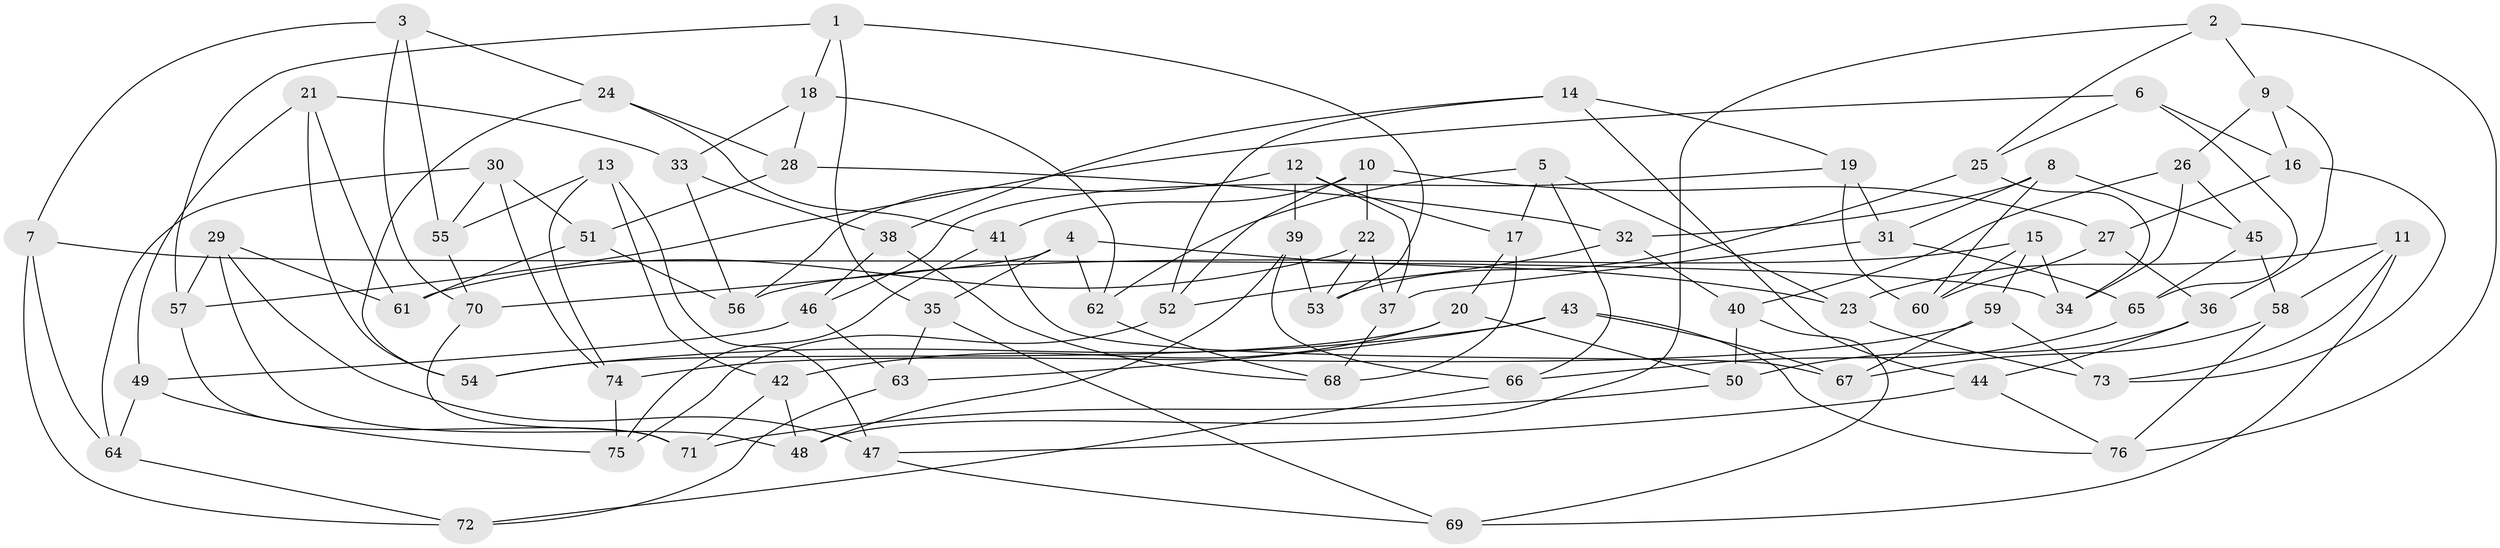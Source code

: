 // Generated by graph-tools (version 1.1) at 2025/16/03/09/25 04:16:28]
// undirected, 76 vertices, 152 edges
graph export_dot {
graph [start="1"]
  node [color=gray90,style=filled];
  1;
  2;
  3;
  4;
  5;
  6;
  7;
  8;
  9;
  10;
  11;
  12;
  13;
  14;
  15;
  16;
  17;
  18;
  19;
  20;
  21;
  22;
  23;
  24;
  25;
  26;
  27;
  28;
  29;
  30;
  31;
  32;
  33;
  34;
  35;
  36;
  37;
  38;
  39;
  40;
  41;
  42;
  43;
  44;
  45;
  46;
  47;
  48;
  49;
  50;
  51;
  52;
  53;
  54;
  55;
  56;
  57;
  58;
  59;
  60;
  61;
  62;
  63;
  64;
  65;
  66;
  67;
  68;
  69;
  70;
  71;
  72;
  73;
  74;
  75;
  76;
  1 -- 53;
  1 -- 57;
  1 -- 35;
  1 -- 18;
  2 -- 25;
  2 -- 9;
  2 -- 48;
  2 -- 76;
  3 -- 55;
  3 -- 7;
  3 -- 70;
  3 -- 24;
  4 -- 23;
  4 -- 62;
  4 -- 70;
  4 -- 35;
  5 -- 23;
  5 -- 66;
  5 -- 62;
  5 -- 17;
  6 -- 25;
  6 -- 16;
  6 -- 57;
  6 -- 65;
  7 -- 64;
  7 -- 34;
  7 -- 72;
  8 -- 60;
  8 -- 31;
  8 -- 45;
  8 -- 32;
  9 -- 26;
  9 -- 16;
  9 -- 36;
  10 -- 22;
  10 -- 52;
  10 -- 27;
  10 -- 41;
  11 -- 58;
  11 -- 73;
  11 -- 23;
  11 -- 69;
  12 -- 39;
  12 -- 37;
  12 -- 17;
  12 -- 56;
  13 -- 55;
  13 -- 74;
  13 -- 47;
  13 -- 42;
  14 -- 44;
  14 -- 52;
  14 -- 38;
  14 -- 19;
  15 -- 56;
  15 -- 59;
  15 -- 34;
  15 -- 60;
  16 -- 27;
  16 -- 73;
  17 -- 20;
  17 -- 68;
  18 -- 33;
  18 -- 62;
  18 -- 28;
  19 -- 60;
  19 -- 31;
  19 -- 46;
  20 -- 54;
  20 -- 50;
  20 -- 42;
  21 -- 49;
  21 -- 61;
  21 -- 54;
  21 -- 33;
  22 -- 61;
  22 -- 37;
  22 -- 53;
  23 -- 73;
  24 -- 54;
  24 -- 28;
  24 -- 41;
  25 -- 53;
  25 -- 34;
  26 -- 34;
  26 -- 45;
  26 -- 40;
  27 -- 36;
  27 -- 60;
  28 -- 32;
  28 -- 51;
  29 -- 47;
  29 -- 61;
  29 -- 48;
  29 -- 57;
  30 -- 55;
  30 -- 74;
  30 -- 64;
  30 -- 51;
  31 -- 37;
  31 -- 65;
  32 -- 52;
  32 -- 40;
  33 -- 38;
  33 -- 56;
  35 -- 69;
  35 -- 63;
  36 -- 50;
  36 -- 44;
  37 -- 68;
  38 -- 68;
  38 -- 46;
  39 -- 53;
  39 -- 48;
  39 -- 66;
  40 -- 69;
  40 -- 50;
  41 -- 67;
  41 -- 75;
  42 -- 71;
  42 -- 48;
  43 -- 76;
  43 -- 63;
  43 -- 54;
  43 -- 67;
  44 -- 47;
  44 -- 76;
  45 -- 58;
  45 -- 65;
  46 -- 63;
  46 -- 49;
  47 -- 69;
  49 -- 75;
  49 -- 64;
  50 -- 71;
  51 -- 61;
  51 -- 56;
  52 -- 75;
  55 -- 70;
  57 -- 71;
  58 -- 67;
  58 -- 76;
  59 -- 74;
  59 -- 73;
  59 -- 67;
  62 -- 68;
  63 -- 72;
  64 -- 72;
  65 -- 66;
  66 -- 72;
  70 -- 71;
  74 -- 75;
}
